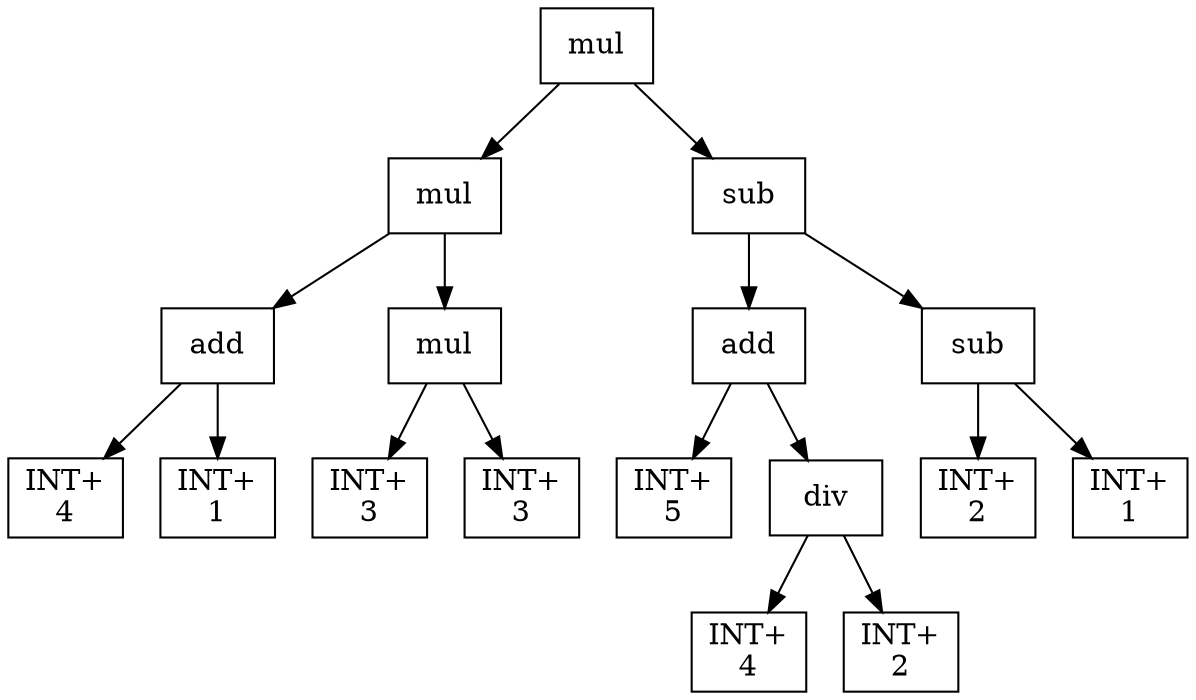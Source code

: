 digraph expr {
  node [shape=box];
  n1 [label="mul"];
  n2 [label="mul"];
  n3 [label="add"];
  n4 [label="INT+\n4"];
  n5 [label="INT+\n1"];
  n3 -> n4;
  n3 -> n5;
  n6 [label="mul"];
  n7 [label="INT+\n3"];
  n8 [label="INT+\n3"];
  n6 -> n7;
  n6 -> n8;
  n2 -> n3;
  n2 -> n6;
  n9 [label="sub"];
  n10 [label="add"];
  n11 [label="INT+\n5"];
  n12 [label="div"];
  n13 [label="INT+\n4"];
  n14 [label="INT+\n2"];
  n12 -> n13;
  n12 -> n14;
  n10 -> n11;
  n10 -> n12;
  n15 [label="sub"];
  n16 [label="INT+\n2"];
  n17 [label="INT+\n1"];
  n15 -> n16;
  n15 -> n17;
  n9 -> n10;
  n9 -> n15;
  n1 -> n2;
  n1 -> n9;
}